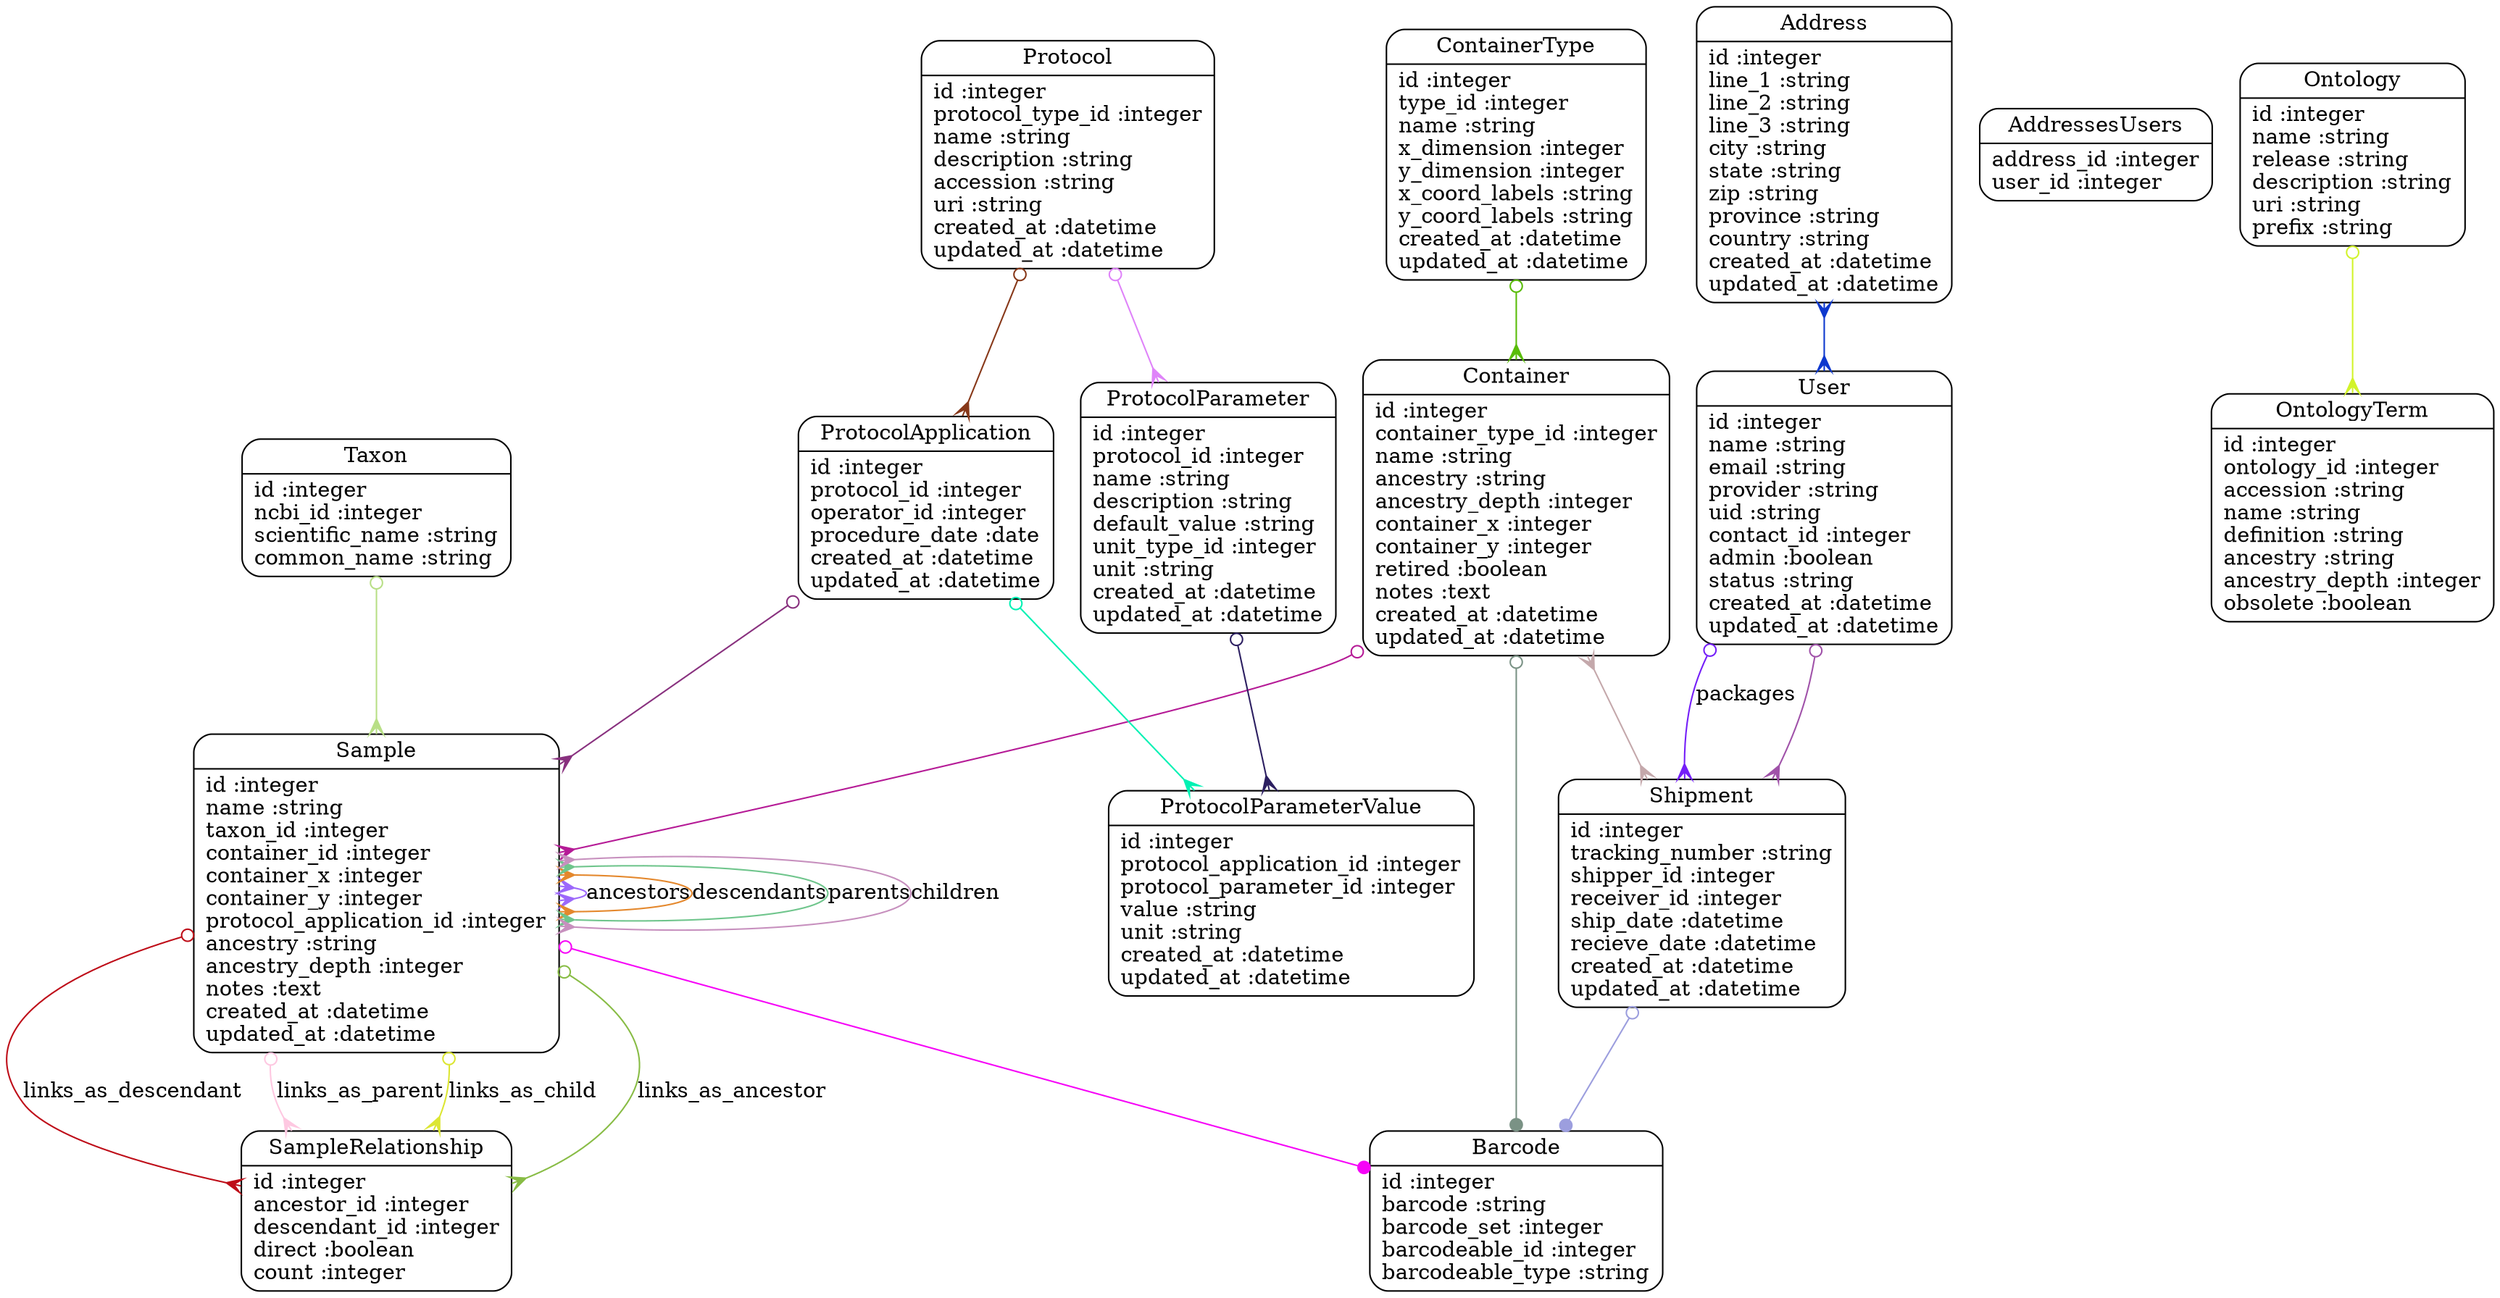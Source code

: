 digraph models_diagram {
	graph[overlap=false, splines=true]
	"Address" [shape=Mrecord, label="{Address|id :integer\lline_1 :string\lline_2 :string\lline_3 :string\lcity :string\lstate :string\lzip :string\lprovince :string\lcountry :string\lcreated_at :datetime\lupdated_at :datetime\l}"]
	"AddressesUsers" [shape=Mrecord, label="{AddressesUsers|address_id :integer\luser_id :integer\l}"]
	"Barcode" [shape=Mrecord, label="{Barcode|id :integer\lbarcode :string\lbarcode_set :integer\lbarcodeable_id :integer\lbarcodeable_type :string\l}"]
	"Container" [shape=Mrecord, label="{Container|id :integer\lcontainer_type_id :integer\lname :string\lancestry :string\lancestry_depth :integer\lcontainer_x :integer\lcontainer_y :integer\lretired :boolean\lnotes :text\lcreated_at :datetime\lupdated_at :datetime\l}"]
	"ContainerType" [shape=Mrecord, label="{ContainerType|id :integer\ltype_id :integer\lname :string\lx_dimension :integer\ly_dimension :integer\lx_coord_labels :string\ly_coord_labels :string\lcreated_at :datetime\lupdated_at :datetime\l}"]
	"Ontology" [shape=Mrecord, label="{Ontology|id :integer\lname :string\lrelease :string\ldescription :string\luri :string\lprefix :string\l}"]
	"OntologyTerm" [shape=Mrecord, label="{OntologyTerm|id :integer\lontology_id :integer\laccession :string\lname :string\ldefinition :string\lancestry :string\lancestry_depth :integer\lobsolete :boolean\l}"]
	"Protocol" [shape=Mrecord, label="{Protocol|id :integer\lprotocol_type_id :integer\lname :string\ldescription :string\laccession :string\luri :string\lcreated_at :datetime\lupdated_at :datetime\l}"]
	"ProtocolApplication" [shape=Mrecord, label="{ProtocolApplication|id :integer\lprotocol_id :integer\loperator_id :integer\lprocedure_date :date\lcreated_at :datetime\lupdated_at :datetime\l}"]
	"ProtocolParameter" [shape=Mrecord, label="{ProtocolParameter|id :integer\lprotocol_id :integer\lname :string\ldescription :string\ldefault_value :string\lunit_type_id :integer\lunit :string\lcreated_at :datetime\lupdated_at :datetime\l}"]
	"ProtocolParameterValue" [shape=Mrecord, label="{ProtocolParameterValue|id :integer\lprotocol_application_id :integer\lprotocol_parameter_id :integer\lvalue :string\lunit :string\lcreated_at :datetime\lupdated_at :datetime\l}"]
	"Sample" [shape=Mrecord, label="{Sample|id :integer\lname :string\ltaxon_id :integer\lcontainer_id :integer\lcontainer_x :integer\lcontainer_y :integer\lprotocol_application_id :integer\lancestry :string\lancestry_depth :integer\lnotes :text\lcreated_at :datetime\lupdated_at :datetime\l}"]
	"SampleRelationship" [shape=Mrecord, label="{SampleRelationship|id :integer\lancestor_id :integer\ldescendant_id :integer\ldirect :boolean\lcount :integer\l}"]
	"Shipment" [shape=Mrecord, label="{Shipment|id :integer\ltracking_number :string\lshipper_id :integer\lreceiver_id :integer\lship_date :datetime\lrecieve_date :datetime\lcreated_at :datetime\lupdated_at :datetime\l}"]
	"Taxon" [shape=Mrecord, label="{Taxon|id :integer\lncbi_id :integer\lscientific_name :string\lcommon_name :string\l}"]
	"User" [shape=Mrecord, label="{User|id :integer\lname :string\lemail :string\lprovider :string\luid :string\lcontact_id :integer\ladmin :boolean\lstatus :string\lcreated_at :datetime\lupdated_at :datetime\l}"]
	"Address" -> "User" [arrowtail=crow, arrowhead=crow, dir=both color="#0D38CE"]
	"Container" -> "Sample" [arrowtail=odot, arrowhead=crow, dir=both color="#B51A96"]
	"Container" -> "Barcode" [arrowtail=odot, arrowhead=dot, dir=both color="#7A9285"]
	"Container" -> "Shipment" [arrowtail=crow, arrowhead=crow, dir=both color="#C4A8AB"]
	"ContainerType" -> "Container" [arrowtail=odot, arrowhead=crow, dir=both color="#59BC08"]
	"Ontology" -> "OntologyTerm" [arrowtail=odot, arrowhead=crow, dir=both color="#D2F32A"]
	"Protocol" -> "ProtocolApplication" [arrowtail=odot, arrowhead=crow, dir=both color="#873819"]
	"Protocol" -> "ProtocolParameter" [arrowtail=odot, arrowhead=crow, dir=both color="#DF83F9"]
	"ProtocolApplication" -> "Sample" [arrowtail=odot, arrowhead=crow, dir=both color="#88307E"]
	"ProtocolApplication" -> "ProtocolParameterValue" [arrowtail=odot, arrowhead=crow, dir=both color="#00F1B3"]
	"ProtocolParameter" -> "ProtocolParameterValue" [arrowtail=odot, arrowhead=crow, dir=both color="#2C1F61"]
	"Sample" -> "Barcode" [arrowtail=odot, arrowhead=dot, dir=both color="#F604F7"]
	"Sample" -> "SampleRelationship" [label="links_as_ancestor", arrowtail=odot, arrowhead=crow, dir=both color="#88BC45"]
	"Sample" -> "SampleRelationship" [label="links_as_descendant", arrowtail=odot, arrowhead=crow, dir=both color="#BE0D18"]
	"Sample" -> "Sample" [label="ancestors", arrowtail=crow, arrowhead=crow, dir=both color="#9C68FB"]
	"Sample" -> "Sample" [label="descendants", arrowtail=crow, arrowhead=crow, dir=both color="#E4882D"]
	"Sample" -> "SampleRelationship" [label="links_as_parent", arrowtail=odot, arrowhead=crow, dir=both color="#FEC8E1"]
	"Sample" -> "SampleRelationship" [label="links_as_child", arrowtail=odot, arrowhead=crow, dir=both color="#DCE632"]
	"Sample" -> "Sample" [label="parents", arrowtail=crow, arrowhead=crow, dir=both color="#6FC58C"]
	"Sample" -> "Sample" [label="children", arrowtail=crow, arrowhead=crow, dir=both color="#C790BE"]
	"Shipment" -> "Barcode" [arrowtail=odot, arrowhead=dot, dir=both color="#9C9EDE"]
	"Taxon" -> "Sample" [arrowtail=odot, arrowhead=crow, dir=both color="#B8DF86"]
	"User" -> "Shipment" [arrowtail=odot, arrowhead=crow, dir=both color="#A052A9"]
	"User" -> "Shipment" [label="packages", arrowtail=odot, arrowhead=crow, dir=both color="#741EF8"]
}
